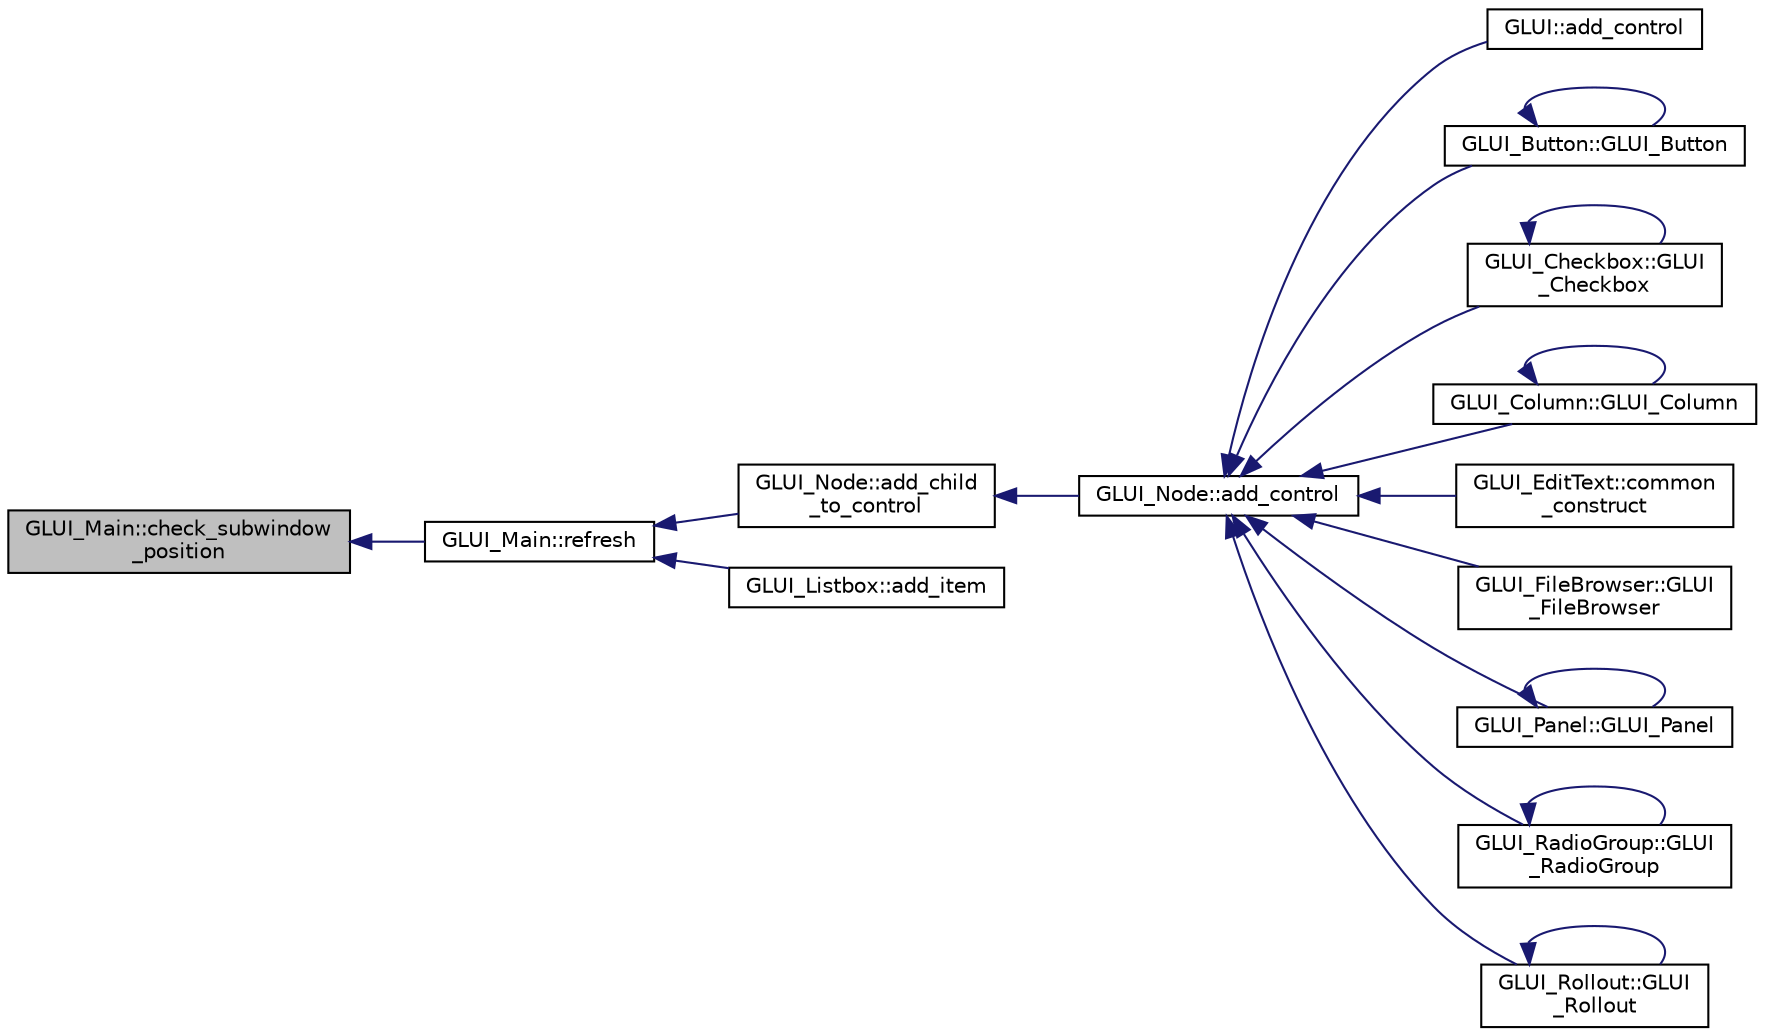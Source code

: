 digraph "GLUI_Main::check_subwindow_position"
{
  edge [fontname="Helvetica",fontsize="10",labelfontname="Helvetica",labelfontsize="10"];
  node [fontname="Helvetica",fontsize="10",shape=record];
  rankdir="LR";
  Node1 [label="GLUI_Main::check_subwindow\l_position",height=0.2,width=0.4,color="black", fillcolor="grey75", style="filled", fontcolor="black"];
  Node1 -> Node2 [dir="back",color="midnightblue",fontsize="10",style="solid",fontname="Helvetica"];
  Node2 [label="GLUI_Main::refresh",height=0.2,width=0.4,color="black", fillcolor="white", style="filled",URL="$class_g_l_u_i___main.html#acd1e25e989f0f1820c496d4b8b9ee422"];
  Node2 -> Node3 [dir="back",color="midnightblue",fontsize="10",style="solid",fontname="Helvetica"];
  Node3 [label="GLUI_Node::add_child\l_to_control",height=0.2,width=0.4,color="black", fillcolor="white", style="filled",URL="$class_g_l_u_i___node.html#a52432c3a1f3783b5f47aa3ab3dae4435"];
  Node3 -> Node4 [dir="back",color="midnightblue",fontsize="10",style="solid",fontname="Helvetica"];
  Node4 [label="GLUI_Node::add_control",height=0.2,width=0.4,color="black", fillcolor="white", style="filled",URL="$class_g_l_u_i___node.html#afa7031b826994d524f219ea5016c113c"];
  Node4 -> Node5 [dir="back",color="midnightblue",fontsize="10",style="solid",fontname="Helvetica"];
  Node5 [label="GLUI::add_control",height=0.2,width=0.4,color="black", fillcolor="white", style="filled",URL="$class_g_l_u_i.html#a94398f830a14babcd93ac109082a221e"];
  Node4 -> Node6 [dir="back",color="midnightblue",fontsize="10",style="solid",fontname="Helvetica"];
  Node6 [label="GLUI_Button::GLUI_Button",height=0.2,width=0.4,color="black", fillcolor="white", style="filled",URL="$class_g_l_u_i___button.html#ab7ddf8c8d6c6c3dcab55b1738b1e7b8d"];
  Node6 -> Node6 [dir="back",color="midnightblue",fontsize="10",style="solid",fontname="Helvetica"];
  Node4 -> Node7 [dir="back",color="midnightblue",fontsize="10",style="solid",fontname="Helvetica"];
  Node7 [label="GLUI_Checkbox::GLUI\l_Checkbox",height=0.2,width=0.4,color="black", fillcolor="white", style="filled",URL="$class_g_l_u_i___checkbox.html#a37dc0700283da8c9e05d57153f04e59b"];
  Node7 -> Node7 [dir="back",color="midnightblue",fontsize="10",style="solid",fontname="Helvetica"];
  Node4 -> Node8 [dir="back",color="midnightblue",fontsize="10",style="solid",fontname="Helvetica"];
  Node8 [label="GLUI_Column::GLUI_Column",height=0.2,width=0.4,color="black", fillcolor="white", style="filled",URL="$class_g_l_u_i___column.html#a309d2c36583fb571763c95d8ae3bbaa3"];
  Node8 -> Node8 [dir="back",color="midnightblue",fontsize="10",style="solid",fontname="Helvetica"];
  Node4 -> Node9 [dir="back",color="midnightblue",fontsize="10",style="solid",fontname="Helvetica"];
  Node9 [label="GLUI_EditText::common\l_construct",height=0.2,width=0.4,color="black", fillcolor="white", style="filled",URL="$class_g_l_u_i___edit_text.html#a35813da027699537c43e39912c3d77cd"];
  Node4 -> Node10 [dir="back",color="midnightblue",fontsize="10",style="solid",fontname="Helvetica"];
  Node10 [label="GLUI_FileBrowser::GLUI\l_FileBrowser",height=0.2,width=0.4,color="black", fillcolor="white", style="filled",URL="$class_g_l_u_i___file_browser.html#ace9c0db8913e7e5ecc72a859746e0d45"];
  Node4 -> Node11 [dir="back",color="midnightblue",fontsize="10",style="solid",fontname="Helvetica"];
  Node11 [label="GLUI_Panel::GLUI_Panel",height=0.2,width=0.4,color="black", fillcolor="white", style="filled",URL="$class_g_l_u_i___panel.html#a6a297a441e3f921199347184ded52aca"];
  Node11 -> Node11 [dir="back",color="midnightblue",fontsize="10",style="solid",fontname="Helvetica"];
  Node4 -> Node12 [dir="back",color="midnightblue",fontsize="10",style="solid",fontname="Helvetica"];
  Node12 [label="GLUI_RadioGroup::GLUI\l_RadioGroup",height=0.2,width=0.4,color="black", fillcolor="white", style="filled",URL="$class_g_l_u_i___radio_group.html#a36c19d4c90c003ca6f49de004be96a90"];
  Node12 -> Node12 [dir="back",color="midnightblue",fontsize="10",style="solid",fontname="Helvetica"];
  Node4 -> Node13 [dir="back",color="midnightblue",fontsize="10",style="solid",fontname="Helvetica"];
  Node13 [label="GLUI_Rollout::GLUI\l_Rollout",height=0.2,width=0.4,color="black", fillcolor="white", style="filled",URL="$class_g_l_u_i___rollout.html#a24c6af54874ab79245debf924048bee2"];
  Node13 -> Node13 [dir="back",color="midnightblue",fontsize="10",style="solid",fontname="Helvetica"];
  Node2 -> Node14 [dir="back",color="midnightblue",fontsize="10",style="solid",fontname="Helvetica"];
  Node14 [label="GLUI_Listbox::add_item",height=0.2,width=0.4,color="black", fillcolor="white", style="filled",URL="$class_g_l_u_i___listbox.html#a173e91d0db2dc5af267e79a592c2af13"];
}
